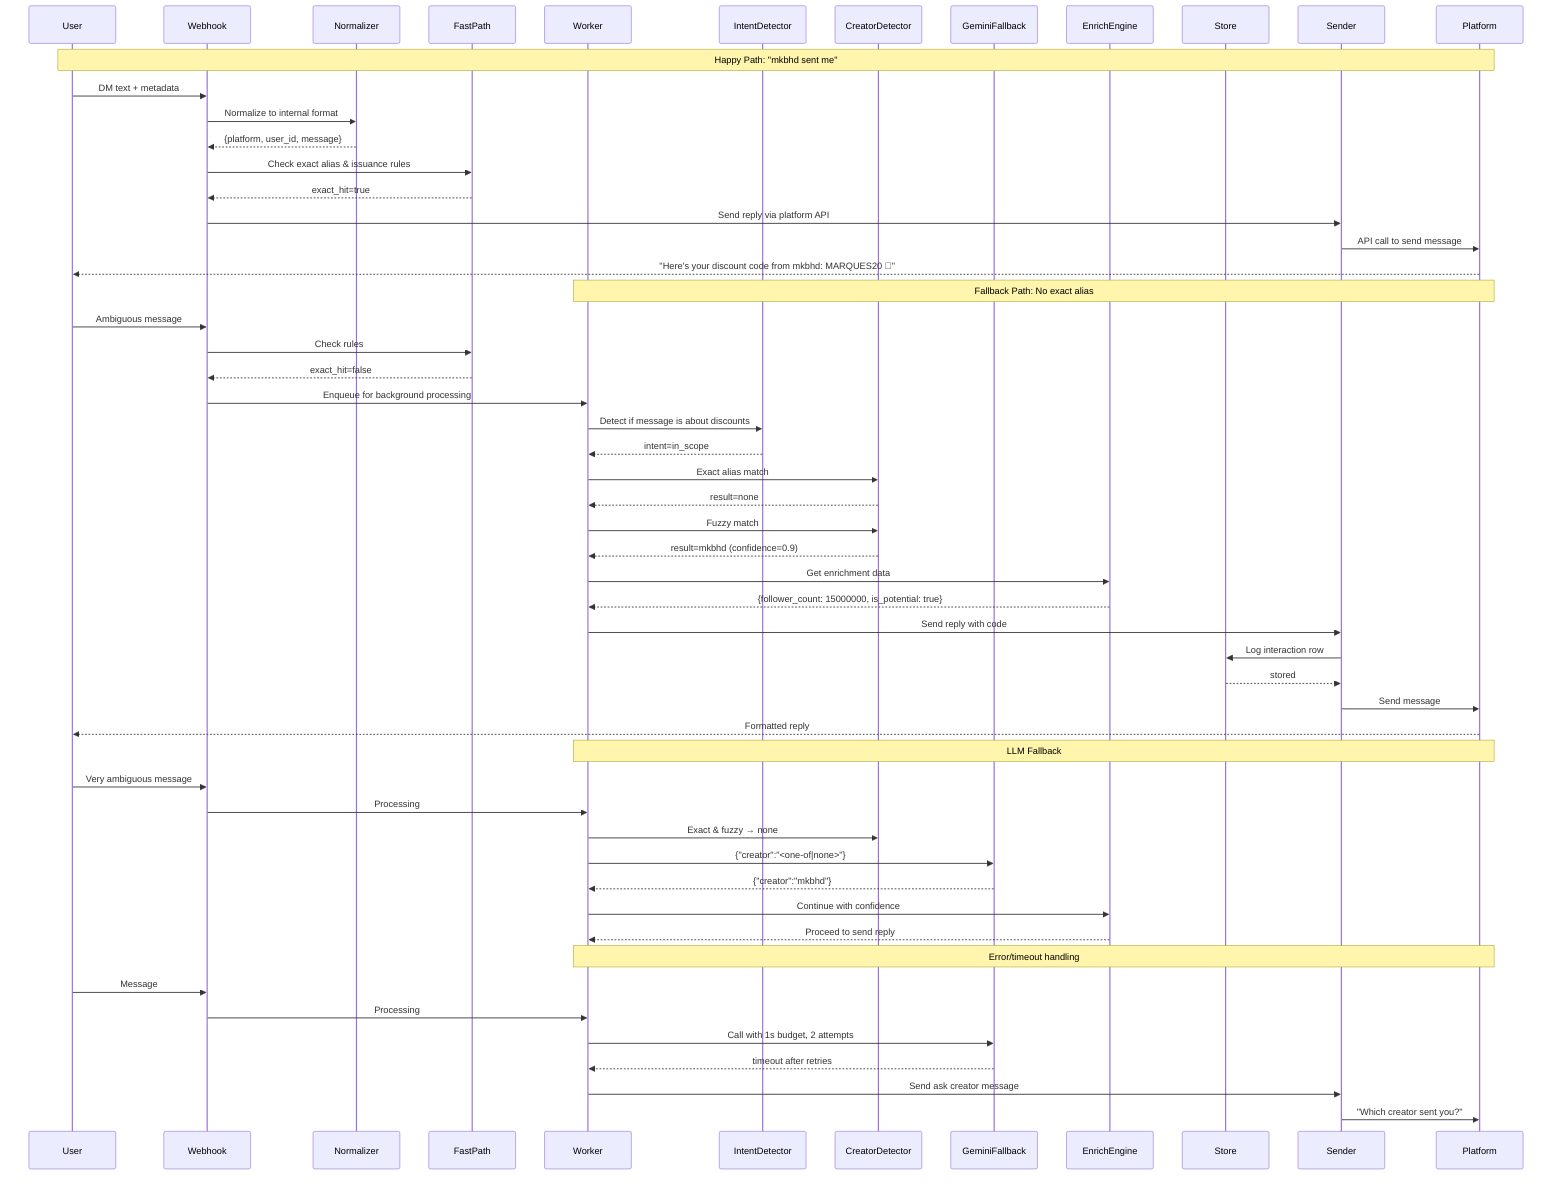 sequenceDiagram
    participant User
    participant Webhook
    participant Normalizer
    participant FastPath
    participant Worker
    participant IntentDetector
    participant CreatorDetector
    participant GeminiFallback
    participant EnrichEngine
    participant Store
    participant Sender
    participant Platform

    Note over User, Platform: Happy Path: "mkbhd sent me"
    User->>Webhook: DM text + metadata
    Webhook->>Normalizer: Normalize to internal format
    Normalizer-->>Webhook: {platform, user_id, message}

    Webhook->>FastPath: Check exact alias & issuance rules
    FastPath-->>Webhook: exact_hit=true
    Webhook->>Sender: Send reply via platform API
    Sender->>Platform: API call to send message
    Platform-->>User: "Here's your discount code from mkbhd: MARQUES20 🎉"

    Note over Worker, Platform: Fallback Path: No exact alias
    User->>Webhook: Ambiguous message
    Webhook->>FastPath: Check rules
    FastPath-->>Webhook: exact_hit=false
    Webhook->>Worker: Enqueue for background processing
    Worker->>IntentDetector: Detect if message is about discounts
    IntentDetector-->>Worker: intent=in_scope
    Worker->>CreatorDetector: Exact alias match
    CreatorDetector-->>Worker: result=none
    Worker->>CreatorDetector: Fuzzy match
    CreatorDetector-->>Worker: result=mkbhd (confidence=0.9)
    Worker->>EnrichEngine: Get enrichment data
    EnrichEngine-->>Worker: {follower_count: 15000000, is_potential: true}
    Worker->>Sender: Send reply with code
    Sender->>Store: Log interaction row
    Store-->>Sender: stored
    Sender->>Platform: Send message
    Platform-->>User: Formatted reply

    Note over Worker, Platform: LLM Fallback
    User->>Webhook: Very ambiguous message
    Webhook->>Worker: Processing
    Worker->>CreatorDetector: Exact & fuzzy → none
    Worker->>GeminiFallback: {"creator":"<one-of|none>"}
    GeminiFallback-->>Worker: {"creator":"mkbhd"}
    Worker->>EnrichEngine: Continue with confidence
    EnrichEngine-->>Worker: Proceed to send reply

    Note over Worker, Platform: Error/timeout handling
    User->>Webhook: Message
    Webhook->>Worker: Processing
    Worker->>GeminiFallback: Call with 1s budget, 2 attempts
    GeminiFallback-->>Worker: timeout after retries
    Worker->>Sender: Send ask creator message
    Sender->>Platform: "Which creator sent you?"